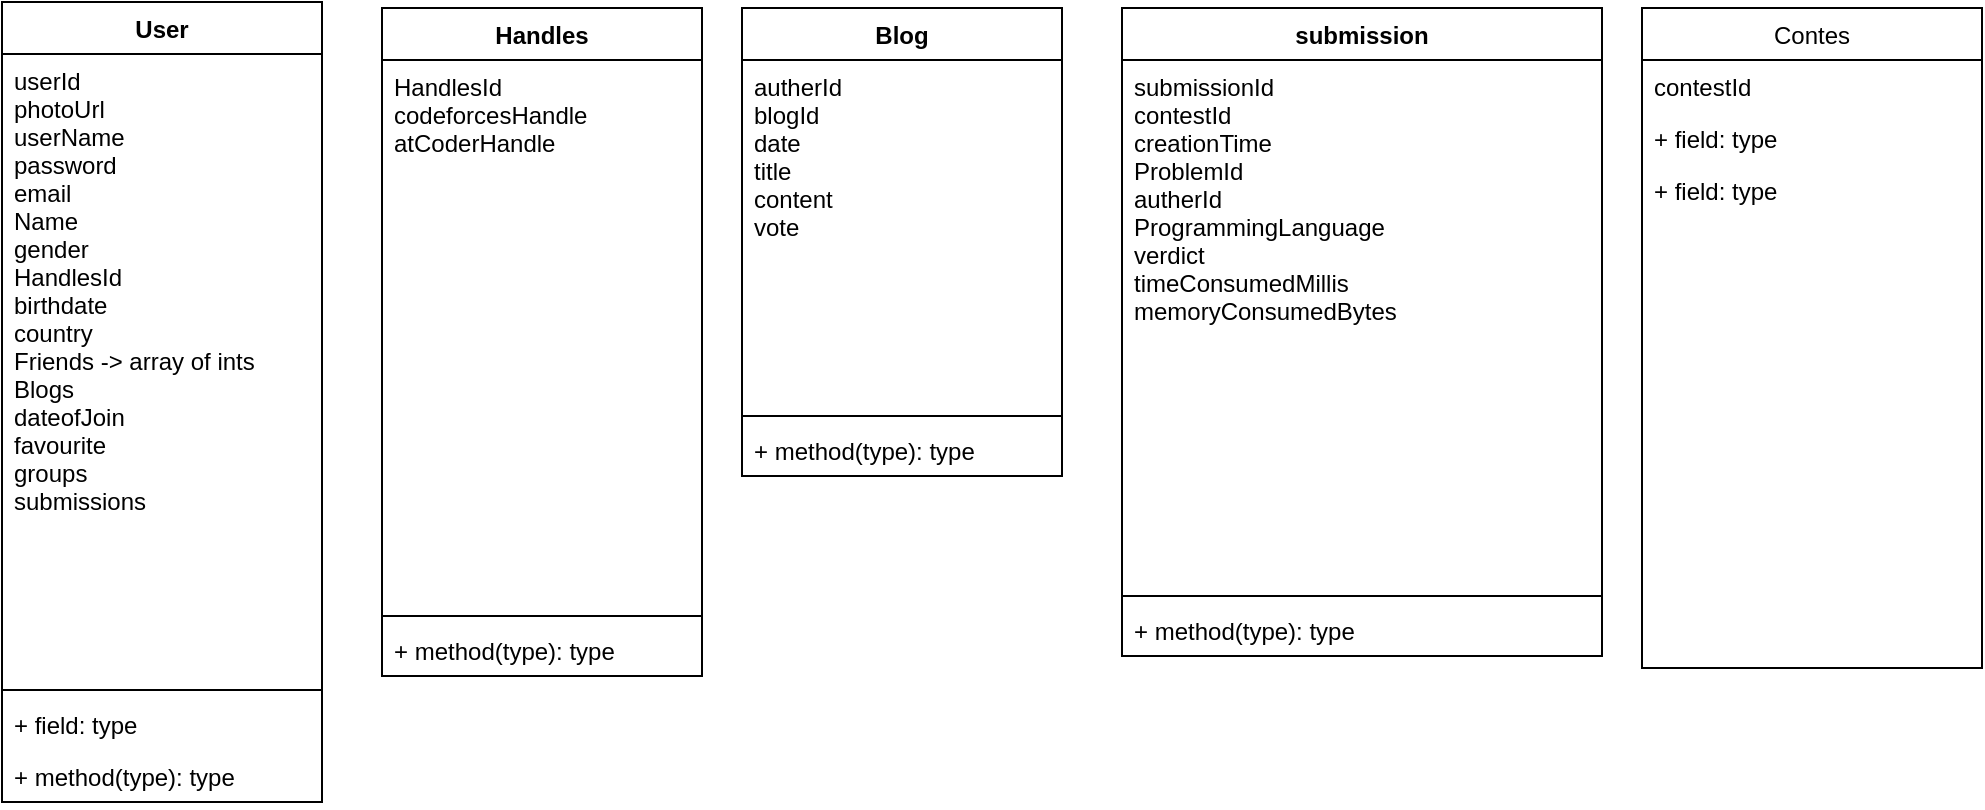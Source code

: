 <mxfile version="14.6.11" type="github">
  <diagram name="Page-1" id="e7e014a7-5840-1c2e-5031-d8a46d1fe8dd">
    <mxGraphModel dx="1021" dy="541" grid="1" gridSize="10" guides="1" tooltips="1" connect="1" arrows="1" fold="1" page="1" pageScale="1" pageWidth="1169" pageHeight="826" background="#ffffff" math="0" shadow="0">
      <root>
        <mxCell id="0" />
        <mxCell id="1" parent="0" />
        <mxCell id="JU4NtEomJYwtcVXKQSau-47" value="User" style="swimlane;fontStyle=1;align=center;verticalAlign=top;childLayout=stackLayout;horizontal=1;startSize=26;horizontalStack=0;resizeParent=1;resizeParentMax=0;resizeLast=0;collapsible=1;marginBottom=0;" vertex="1" parent="1">
          <mxGeometry x="20" y="17" width="160" height="400" as="geometry" />
        </mxCell>
        <mxCell id="JU4NtEomJYwtcVXKQSau-48" value="userId&#xa;photoUrl&#xa;userName&#xa;password&#xa;email&#xa;Name&#xa;gender&#xa;HandlesId &#xa;birthdate&#xa;country&#xa;Friends -&gt; array of ints&#xa;Blogs  &#xa;dateofJoin&#xa;favourite&#xa;groups &#xa;submissions" style="text;strokeColor=none;fillColor=none;align=left;verticalAlign=top;spacingLeft=4;spacingRight=4;overflow=hidden;rotatable=0;points=[[0,0.5],[1,0.5]];portConstraint=eastwest;" vertex="1" parent="JU4NtEomJYwtcVXKQSau-47">
          <mxGeometry y="26" width="160" height="314" as="geometry" />
        </mxCell>
        <mxCell id="JU4NtEomJYwtcVXKQSau-49" value="" style="line;strokeWidth=1;fillColor=none;align=left;verticalAlign=middle;spacingTop=-1;spacingLeft=3;spacingRight=3;rotatable=0;labelPosition=right;points=[];portConstraint=eastwest;" vertex="1" parent="JU4NtEomJYwtcVXKQSau-47">
          <mxGeometry y="340" width="160" height="8" as="geometry" />
        </mxCell>
        <mxCell id="JU4NtEomJYwtcVXKQSau-51" value="+ field: type" style="text;strokeColor=none;fillColor=none;align=left;verticalAlign=top;spacingLeft=4;spacingRight=4;overflow=hidden;rotatable=0;points=[[0,0.5],[1,0.5]];portConstraint=eastwest;" vertex="1" parent="JU4NtEomJYwtcVXKQSau-47">
          <mxGeometry y="348" width="160" height="26" as="geometry" />
        </mxCell>
        <mxCell id="JU4NtEomJYwtcVXKQSau-50" value="+ method(type): type" style="text;strokeColor=none;fillColor=none;align=left;verticalAlign=top;spacingLeft=4;spacingRight=4;overflow=hidden;rotatable=0;points=[[0,0.5],[1,0.5]];portConstraint=eastwest;" vertex="1" parent="JU4NtEomJYwtcVXKQSau-47">
          <mxGeometry y="374" width="160" height="26" as="geometry" />
        </mxCell>
        <mxCell id="JU4NtEomJYwtcVXKQSau-52" value="Blog" style="swimlane;fontStyle=1;align=center;verticalAlign=top;childLayout=stackLayout;horizontal=1;startSize=26;horizontalStack=0;resizeParent=1;resizeParentMax=0;resizeLast=0;collapsible=1;marginBottom=0;" vertex="1" parent="1">
          <mxGeometry x="390" y="20" width="160" height="234" as="geometry" />
        </mxCell>
        <mxCell id="JU4NtEomJYwtcVXKQSau-53" value="autherId&#xa;blogId&#xa;date&#xa;title&#xa;content&#xa;vote " style="text;strokeColor=none;fillColor=none;align=left;verticalAlign=top;spacingLeft=4;spacingRight=4;overflow=hidden;rotatable=0;points=[[0,0.5],[1,0.5]];portConstraint=eastwest;" vertex="1" parent="JU4NtEomJYwtcVXKQSau-52">
          <mxGeometry y="26" width="160" height="174" as="geometry" />
        </mxCell>
        <mxCell id="JU4NtEomJYwtcVXKQSau-54" value="" style="line;strokeWidth=1;fillColor=none;align=left;verticalAlign=middle;spacingTop=-1;spacingLeft=3;spacingRight=3;rotatable=0;labelPosition=right;points=[];portConstraint=eastwest;" vertex="1" parent="JU4NtEomJYwtcVXKQSau-52">
          <mxGeometry y="200" width="160" height="8" as="geometry" />
        </mxCell>
        <mxCell id="JU4NtEomJYwtcVXKQSau-55" value="+ method(type): type" style="text;strokeColor=none;fillColor=none;align=left;verticalAlign=top;spacingLeft=4;spacingRight=4;overflow=hidden;rotatable=0;points=[[0,0.5],[1,0.5]];portConstraint=eastwest;" vertex="1" parent="JU4NtEomJYwtcVXKQSau-52">
          <mxGeometry y="208" width="160" height="26" as="geometry" />
        </mxCell>
        <mxCell id="JU4NtEomJYwtcVXKQSau-56" value="submission" style="swimlane;fontStyle=1;align=center;verticalAlign=top;childLayout=stackLayout;horizontal=1;startSize=26;horizontalStack=0;resizeParent=1;resizeParentMax=0;resizeLast=0;collapsible=1;marginBottom=0;" vertex="1" parent="1">
          <mxGeometry x="580" y="20" width="240" height="324" as="geometry" />
        </mxCell>
        <mxCell id="JU4NtEomJYwtcVXKQSau-57" value="submissionId &#xa;contestId&#xa;creationTime&#xa;ProblemId&#xa;autherId&#xa;ProgrammingLanguage&#xa;verdict&#xa;timeConsumedMillis&#xa;memoryConsumedBytes&#xa;" style="text;strokeColor=none;fillColor=none;align=left;verticalAlign=top;spacingLeft=4;spacingRight=4;overflow=hidden;rotatable=0;points=[[0,0.5],[1,0.5]];portConstraint=eastwest;" vertex="1" parent="JU4NtEomJYwtcVXKQSau-56">
          <mxGeometry y="26" width="240" height="264" as="geometry" />
        </mxCell>
        <mxCell id="JU4NtEomJYwtcVXKQSau-58" value="" style="line;strokeWidth=1;fillColor=none;align=left;verticalAlign=middle;spacingTop=-1;spacingLeft=3;spacingRight=3;rotatable=0;labelPosition=right;points=[];portConstraint=eastwest;" vertex="1" parent="JU4NtEomJYwtcVXKQSau-56">
          <mxGeometry y="290" width="240" height="8" as="geometry" />
        </mxCell>
        <mxCell id="JU4NtEomJYwtcVXKQSau-59" value="+ method(type): type" style="text;strokeColor=none;fillColor=none;align=left;verticalAlign=top;spacingLeft=4;spacingRight=4;overflow=hidden;rotatable=0;points=[[0,0.5],[1,0.5]];portConstraint=eastwest;" vertex="1" parent="JU4NtEomJYwtcVXKQSau-56">
          <mxGeometry y="298" width="240" height="26" as="geometry" />
        </mxCell>
        <mxCell id="JU4NtEomJYwtcVXKQSau-61" value="Handles" style="swimlane;fontStyle=1;align=center;verticalAlign=top;childLayout=stackLayout;horizontal=1;startSize=26;horizontalStack=0;resizeParent=1;resizeParentMax=0;resizeLast=0;collapsible=1;marginBottom=0;" vertex="1" parent="1">
          <mxGeometry x="210" y="20" width="160" height="334" as="geometry" />
        </mxCell>
        <mxCell id="JU4NtEomJYwtcVXKQSau-62" value="HandlesId&#xa;codeforcesHandle&#xa;atCoderHandle&#xa;&#xa;" style="text;strokeColor=none;fillColor=none;align=left;verticalAlign=top;spacingLeft=4;spacingRight=4;overflow=hidden;rotatable=0;points=[[0,0.5],[1,0.5]];portConstraint=eastwest;" vertex="1" parent="JU4NtEomJYwtcVXKQSau-61">
          <mxGeometry y="26" width="160" height="274" as="geometry" />
        </mxCell>
        <mxCell id="JU4NtEomJYwtcVXKQSau-63" value="" style="line;strokeWidth=1;fillColor=none;align=left;verticalAlign=middle;spacingTop=-1;spacingLeft=3;spacingRight=3;rotatable=0;labelPosition=right;points=[];portConstraint=eastwest;" vertex="1" parent="JU4NtEomJYwtcVXKQSau-61">
          <mxGeometry y="300" width="160" height="8" as="geometry" />
        </mxCell>
        <mxCell id="JU4NtEomJYwtcVXKQSau-64" value="+ method(type): type" style="text;strokeColor=none;fillColor=none;align=left;verticalAlign=top;spacingLeft=4;spacingRight=4;overflow=hidden;rotatable=0;points=[[0,0.5],[1,0.5]];portConstraint=eastwest;" vertex="1" parent="JU4NtEomJYwtcVXKQSau-61">
          <mxGeometry y="308" width="160" height="26" as="geometry" />
        </mxCell>
        <mxCell id="JU4NtEomJYwtcVXKQSau-65" value="Contes" style="swimlane;fontStyle=0;childLayout=stackLayout;horizontal=1;startSize=26;fillColor=none;horizontalStack=0;resizeParent=1;resizeParentMax=0;resizeLast=0;collapsible=1;marginBottom=0;" vertex="1" parent="1">
          <mxGeometry x="840" y="20" width="170" height="330" as="geometry" />
        </mxCell>
        <mxCell id="JU4NtEomJYwtcVXKQSau-66" value="contestId" style="text;strokeColor=none;fillColor=none;align=left;verticalAlign=top;spacingLeft=4;spacingRight=4;overflow=hidden;rotatable=0;points=[[0,0.5],[1,0.5]];portConstraint=eastwest;" vertex="1" parent="JU4NtEomJYwtcVXKQSau-65">
          <mxGeometry y="26" width="170" height="26" as="geometry" />
        </mxCell>
        <mxCell id="JU4NtEomJYwtcVXKQSau-67" value="+ field: type" style="text;strokeColor=none;fillColor=none;align=left;verticalAlign=top;spacingLeft=4;spacingRight=4;overflow=hidden;rotatable=0;points=[[0,0.5],[1,0.5]];portConstraint=eastwest;" vertex="1" parent="JU4NtEomJYwtcVXKQSau-65">
          <mxGeometry y="52" width="170" height="26" as="geometry" />
        </mxCell>
        <mxCell id="JU4NtEomJYwtcVXKQSau-68" value="+ field: type" style="text;strokeColor=none;fillColor=none;align=left;verticalAlign=top;spacingLeft=4;spacingRight=4;overflow=hidden;rotatable=0;points=[[0,0.5],[1,0.5]];portConstraint=eastwest;" vertex="1" parent="JU4NtEomJYwtcVXKQSau-65">
          <mxGeometry y="78" width="170" height="252" as="geometry" />
        </mxCell>
      </root>
    </mxGraphModel>
  </diagram>
</mxfile>
